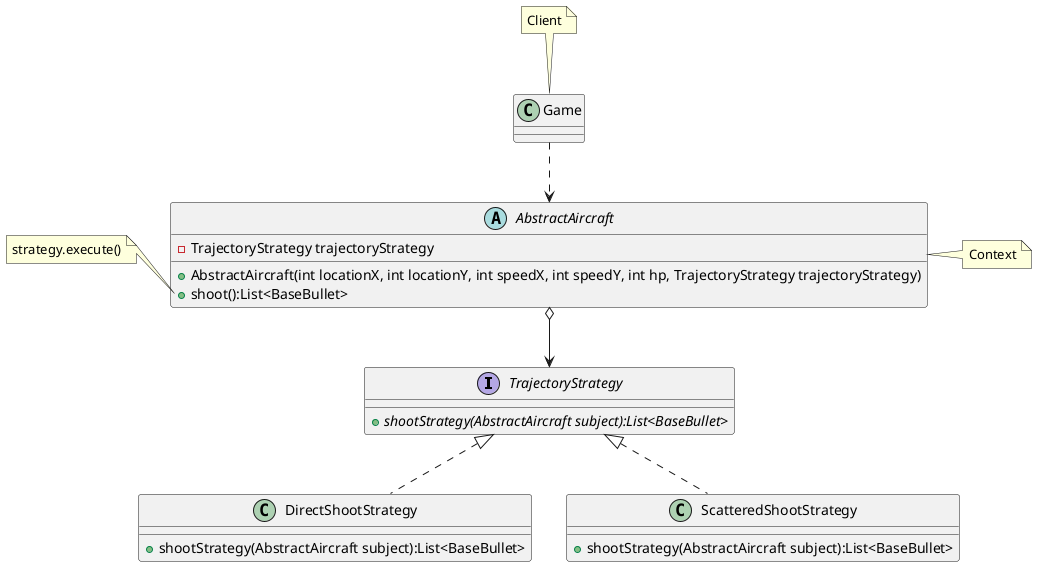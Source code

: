 @startuml
'https://plantuml.com/class-diagram
interface TrajectoryStrategy{
    + {abstract} shootStrategy(AbstractAircraft subject):List<BaseBullet>
}
class DirectShootStrategy{
    + shootStrategy(AbstractAircraft subject):List<BaseBullet>
}
class ScatteredShootStrategy{
    + shootStrategy(AbstractAircraft subject):List<BaseBullet>
}
abstract class AbstractAircraft {
    - TrajectoryStrategy trajectoryStrategy
    + AbstractAircraft(int locationX, int locationY, int speedX, int speedY, int hp, TrajectoryStrategy trajectoryStrategy)
    + shoot():List<BaseBullet>
}
class Game{}

note left of AbstractAircraft::shoot
strategy.execute()
end note

note top of Game: Client
note right of AbstractAircraft: Context


TrajectoryStrategy <|.. DirectShootStrategy
TrajectoryStrategy <|.. ScatteredShootStrategy
AbstractAircraft o--> TrajectoryStrategy
Game ..> AbstractAircraft

@enduml